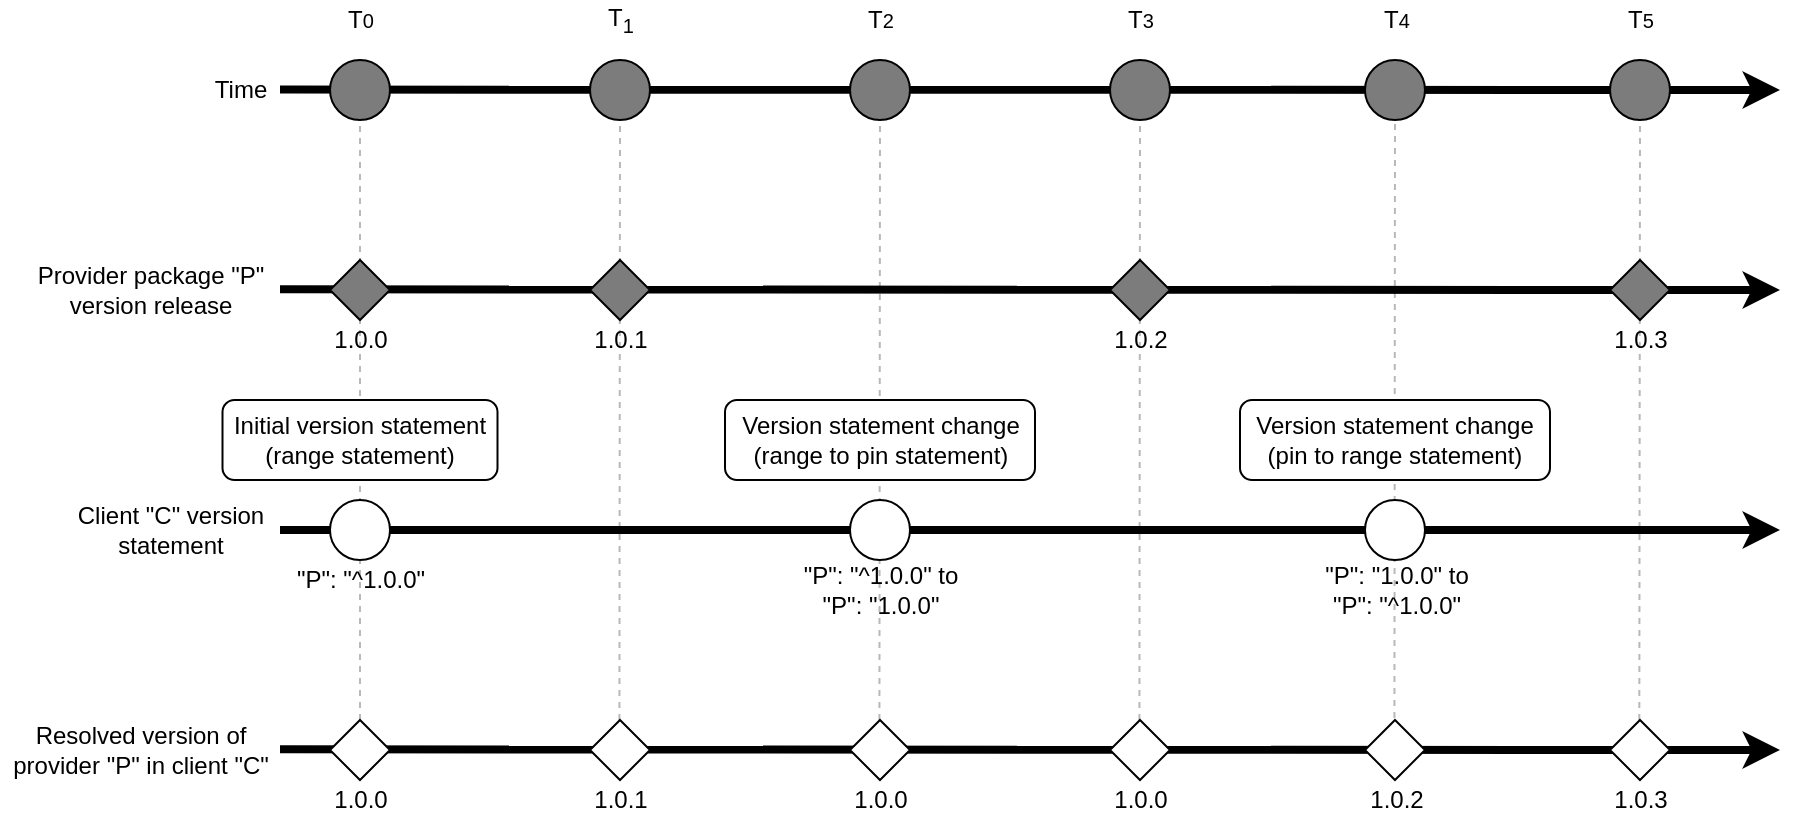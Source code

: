 <mxfile version="15.0.3" type="device"><diagram id="JjEZyH9CRGj8PX6gg5dd" name="Page-1"><mxGraphModel dx="1188" dy="743" grid="1" gridSize="10" guides="1" tooltips="1" connect="1" arrows="1" fold="1" page="1" pageScale="1" pageWidth="1600" pageHeight="1600" math="0" shadow="0"><root><mxCell id="0"/><mxCell id="1" parent="0"/><mxCell id="C7_0lDm15K08qOOj9fF0-75" value="" style="endArrow=none;dashed=1;html=1;strokeWidth=1;strokeColor=#B8B8B8;" parent="1" target="C7_0lDm15K08qOOj9fF0-92" edge="1"><mxGeometry width="50" height="50" relative="1" as="geometry"><mxPoint x="619.71" y="670" as="sourcePoint"/><mxPoint x="620" y="570" as="targetPoint"/></mxGeometry></mxCell><mxCell id="C7_0lDm15K08qOOj9fF0-76" value="" style="endArrow=none;dashed=1;html=1;strokeWidth=1;strokeColor=#B8B8B8;" parent="1" target="C7_0lDm15K08qOOj9fF0-93" edge="1"><mxGeometry width="50" height="50" relative="1" as="geometry"><mxPoint x="877.21" y="675" as="sourcePoint"/><mxPoint x="877.5" y="575" as="targetPoint"/></mxGeometry></mxCell><mxCell id="C7_0lDm15K08qOOj9fF0-70" value="" style="endArrow=none;dashed=1;html=1;strokeWidth=1;strokeColor=#B8B8B8;" parent="1" target="C7_0lDm15K08qOOj9fF0-79" edge="1"><mxGeometry width="50" height="50" relative="1" as="geometry"><mxPoint x="489.71" y="670" as="sourcePoint"/><mxPoint x="489.71" y="470" as="targetPoint"/></mxGeometry></mxCell><mxCell id="C7_0lDm15K08qOOj9fF0-72" value="" style="endArrow=none;dashed=1;html=1;strokeWidth=1;strokeColor=#B8B8B8;" parent="1" target="C7_0lDm15K08qOOj9fF0-86" edge="1"><mxGeometry width="50" height="50" relative="1" as="geometry"><mxPoint x="749.71" y="670" as="sourcePoint"/><mxPoint x="749.71" y="470" as="targetPoint"/></mxGeometry></mxCell><mxCell id="C7_0lDm15K08qOOj9fF0-74" value="" style="endArrow=none;dashed=1;html=1;strokeWidth=1;strokeColor=#B8B8B8;" parent="1" target="C7_0lDm15K08qOOj9fF0-88" edge="1"><mxGeometry width="50" height="50" relative="1" as="geometry"><mxPoint x="999.66" y="670" as="sourcePoint"/><mxPoint x="999.66" y="470" as="targetPoint"/></mxGeometry></mxCell><mxCell id="C7_0lDm15K08qOOj9fF0-65" value="" style="endArrow=none;dashed=1;html=1;strokeWidth=1;strokeColor=#B8B8B8;" parent="1" source="C7_0lDm15K08qOOj9fF0-41" target="C7_0lDm15K08qOOj9fF0-81" edge="1"><mxGeometry width="50" height="50" relative="1" as="geometry"><mxPoint x="480" y="490" as="sourcePoint"/><mxPoint x="530" y="440" as="targetPoint"/></mxGeometry></mxCell><mxCell id="C7_0lDm15K08qOOj9fF0-7" value="" style="endArrow=classic;html=1;strokeWidth=4;startArrow=none;exitX=1;exitY=0.489;exitDx=0;exitDy=0;exitPerimeter=0;" parent="1" source="C7_0lDm15K08qOOj9fF0-8" edge="1"><mxGeometry width="50" height="50" relative="1" as="geometry"><mxPoint x="330" y="455" as="sourcePoint"/><mxPoint x="1070" y="455" as="targetPoint"/></mxGeometry></mxCell><mxCell id="C7_0lDm15K08qOOj9fF0-8" value="Provider package &quot;P&quot;&lt;br&gt;version release" style="text;html=1;align=center;verticalAlign=middle;resizable=0;points=[];autosize=1;strokeColor=none;" parent="1" vertex="1"><mxGeometry x="190" y="440" width="130" height="30" as="geometry"/></mxCell><mxCell id="C7_0lDm15K08qOOj9fF0-11" value="" style="rhombus;whiteSpace=wrap;html=1;fillColor=#7C7C7C;" parent="1" vertex="1"><mxGeometry x="475" y="440" width="30" height="30" as="geometry"/></mxCell><mxCell id="C7_0lDm15K08qOOj9fF0-12" value="1.0.1" style="text;html=1;align=center;verticalAlign=middle;resizable=0;points=[];autosize=1;strokeColor=none;" parent="1" vertex="1"><mxGeometry x="470" y="470" width="40" height="20" as="geometry"/></mxCell><mxCell id="C7_0lDm15K08qOOj9fF0-13" value="" style="rhombus;whiteSpace=wrap;html=1;fillColor=#7C7C7C;" parent="1" vertex="1"><mxGeometry x="345" y="440" width="30" height="30" as="geometry"/></mxCell><mxCell id="C7_0lDm15K08qOOj9fF0-14" value="1.0.0" style="text;html=1;align=center;verticalAlign=middle;resizable=0;points=[];autosize=1;strokeColor=none;" parent="1" vertex="1"><mxGeometry x="340" y="470" width="40" height="20" as="geometry"/></mxCell><mxCell id="C7_0lDm15K08qOOj9fF0-21" value="" style="endArrow=classic;html=1;strokeWidth=4;startArrow=none;" parent="1" edge="1"><mxGeometry width="50" height="50" relative="1" as="geometry"><mxPoint x="320" y="575" as="sourcePoint"/><mxPoint x="1070" y="575" as="targetPoint"/></mxGeometry></mxCell><mxCell id="C7_0lDm15K08qOOj9fF0-22" value="Client &quot;C&quot; version &lt;br&gt;statement" style="text;html=1;align=center;verticalAlign=middle;resizable=0;points=[];autosize=1;strokeColor=none;" parent="1" vertex="1"><mxGeometry x="210" y="560" width="110" height="30" as="geometry"/></mxCell><mxCell id="C7_0lDm15K08qOOj9fF0-25" value="" style="ellipse;whiteSpace=wrap;html=1;fillColor=#FFFFFF;" parent="1" vertex="1"><mxGeometry x="345" y="560" width="30" height="30" as="geometry"/></mxCell><mxCell id="C7_0lDm15K08qOOj9fF0-26" value="&quot;P&quot;: &quot;^1.0.0&quot;" style="text;html=1;align=center;verticalAlign=middle;resizable=0;points=[];autosize=1;strokeColor=none;" parent="1" vertex="1"><mxGeometry x="320" y="590" width="80" height="20" as="geometry"/></mxCell><mxCell id="C7_0lDm15K08qOOj9fF0-28" value="Initial version statement&lt;br&gt;(range statement)" style="rounded=1;whiteSpace=wrap;html=1;fillColor=#FFFFFF;" parent="1" vertex="1"><mxGeometry x="291.25" y="510" width="137.5" height="40" as="geometry"/></mxCell><mxCell id="C7_0lDm15K08qOOj9fF0-29" value="" style="ellipse;whiteSpace=wrap;html=1;fillColor=#FFFFFF;" parent="1" vertex="1"><mxGeometry x="605" y="560" width="30" height="30" as="geometry"/></mxCell><mxCell id="C7_0lDm15K08qOOj9fF0-30" value="&quot;P&quot;: &quot;^1.0.0&quot; to&lt;br&gt;&quot;P&quot;: &quot;1.0.0&quot;" style="text;html=1;align=center;verticalAlign=middle;resizable=0;points=[];autosize=1;strokeColor=none;" parent="1" vertex="1"><mxGeometry x="575" y="590" width="90" height="30" as="geometry"/></mxCell><mxCell id="C7_0lDm15K08qOOj9fF0-31" value="Version statement change&lt;br&gt;(range to pin statement)" style="rounded=1;whiteSpace=wrap;html=1;fillColor=#FFFFFF;" parent="1" vertex="1"><mxGeometry x="542.5" y="510" width="155" height="40" as="geometry"/></mxCell><mxCell id="C7_0lDm15K08qOOj9fF0-32" value="" style="ellipse;whiteSpace=wrap;html=1;fillColor=#FFFFFF;" parent="1" vertex="1"><mxGeometry x="862.5" y="560" width="30" height="30" as="geometry"/></mxCell><mxCell id="C7_0lDm15K08qOOj9fF0-33" value="&quot;P&quot;: &quot;1.0.0&quot; to&lt;br&gt;&quot;P&quot;: &quot;^1.0.0&quot;" style="text;html=1;align=center;verticalAlign=middle;resizable=0;points=[];autosize=1;strokeColor=none;" parent="1" vertex="1"><mxGeometry x="832.5" y="590" width="90" height="30" as="geometry"/></mxCell><mxCell id="C7_0lDm15K08qOOj9fF0-34" value="Version statement change&lt;br&gt;(pin to range statement)" style="rounded=1;whiteSpace=wrap;html=1;fillColor=#FFFFFF;" parent="1" vertex="1"><mxGeometry x="800" y="510" width="155" height="40" as="geometry"/></mxCell><mxCell id="C7_0lDm15K08qOOj9fF0-37" value="" style="endArrow=classic;html=1;strokeWidth=4;startArrow=none;exitX=1;exitY=0.489;exitDx=0;exitDy=0;exitPerimeter=0;" parent="1" source="C7_0lDm15K08qOOj9fF0-38" edge="1"><mxGeometry width="50" height="50" relative="1" as="geometry"><mxPoint x="330" y="685" as="sourcePoint"/><mxPoint x="1070" y="685" as="targetPoint"/></mxGeometry></mxCell><mxCell id="C7_0lDm15K08qOOj9fF0-38" value="Resolved version of &lt;br&gt;provider &quot;P&quot; in client &quot;C&quot;" style="text;html=1;align=center;verticalAlign=middle;resizable=0;points=[];autosize=1;strokeColor=none;" parent="1" vertex="1"><mxGeometry x="180" y="670" width="140" height="30" as="geometry"/></mxCell><mxCell id="C7_0lDm15K08qOOj9fF0-39" value="" style="rhombus;whiteSpace=wrap;html=1;fillColor=#FFFFFF;" parent="1" vertex="1"><mxGeometry x="475" y="670" width="30" height="30" as="geometry"/></mxCell><mxCell id="C7_0lDm15K08qOOj9fF0-40" value="1.0.1" style="text;html=1;align=center;verticalAlign=middle;resizable=0;points=[];autosize=1;strokeColor=none;" parent="1" vertex="1"><mxGeometry x="470" y="700" width="40" height="20" as="geometry"/></mxCell><mxCell id="C7_0lDm15K08qOOj9fF0-41" value="" style="rhombus;whiteSpace=wrap;html=1;fillColor=#FFFFFF;" parent="1" vertex="1"><mxGeometry x="345" y="670" width="30" height="30" as="geometry"/></mxCell><mxCell id="C7_0lDm15K08qOOj9fF0-42" value="1.0.0" style="text;html=1;align=center;verticalAlign=middle;resizable=0;points=[];autosize=1;strokeColor=none;" parent="1" vertex="1"><mxGeometry x="340" y="700" width="40" height="20" as="geometry"/></mxCell><mxCell id="C7_0lDm15K08qOOj9fF0-44" value="" style="rhombus;whiteSpace=wrap;html=1;fillColor=#FFFFFF;" parent="1" vertex="1"><mxGeometry x="605" y="670" width="30" height="30" as="geometry"/></mxCell><mxCell id="C7_0lDm15K08qOOj9fF0-45" value="1.0.0" style="text;html=1;align=center;verticalAlign=middle;resizable=0;points=[];autosize=1;strokeColor=none;" parent="1" vertex="1"><mxGeometry x="600" y="700" width="40" height="20" as="geometry"/></mxCell><mxCell id="C7_0lDm15K08qOOj9fF0-52" value="" style="rhombus;whiteSpace=wrap;html=1;fillColor=#7C7C7C;" parent="1" vertex="1"><mxGeometry x="735" y="440" width="30" height="30" as="geometry"/></mxCell><mxCell id="C7_0lDm15K08qOOj9fF0-53" value="1.0.2" style="text;html=1;align=center;verticalAlign=middle;resizable=0;points=[];autosize=1;strokeColor=none;" parent="1" vertex="1"><mxGeometry x="730" y="470" width="40" height="20" as="geometry"/></mxCell><mxCell id="C7_0lDm15K08qOOj9fF0-54" value="" style="rhombus;whiteSpace=wrap;html=1;fillColor=#7C7C7C;" parent="1" vertex="1"><mxGeometry x="985" y="440" width="30" height="30" as="geometry"/></mxCell><mxCell id="C7_0lDm15K08qOOj9fF0-55" value="1.0.3" style="text;html=1;align=center;verticalAlign=middle;resizable=0;points=[];autosize=1;strokeColor=none;" parent="1" vertex="1"><mxGeometry x="980" y="470" width="40" height="20" as="geometry"/></mxCell><mxCell id="C7_0lDm15K08qOOj9fF0-60" value="" style="rhombus;whiteSpace=wrap;html=1;fillColor=#FFFFFF;" parent="1" vertex="1"><mxGeometry x="862.5" y="670" width="30" height="30" as="geometry"/></mxCell><mxCell id="C7_0lDm15K08qOOj9fF0-61" value="1.0.2" style="text;html=1;align=center;verticalAlign=middle;resizable=0;points=[];autosize=1;strokeColor=none;" parent="1" vertex="1"><mxGeometry x="857.5" y="700" width="40" height="20" as="geometry"/></mxCell><mxCell id="C7_0lDm15K08qOOj9fF0-63" value="" style="rhombus;whiteSpace=wrap;html=1;fillColor=#FFFFFF;" parent="1" vertex="1"><mxGeometry x="985" y="670" width="30" height="30" as="geometry"/></mxCell><mxCell id="C7_0lDm15K08qOOj9fF0-64" value="1.0.3" style="text;html=1;align=center;verticalAlign=middle;resizable=0;points=[];autosize=1;strokeColor=none;" parent="1" vertex="1"><mxGeometry x="980" y="700" width="40" height="20" as="geometry"/></mxCell><mxCell id="C7_0lDm15K08qOOj9fF0-66" value="" style="rhombus;whiteSpace=wrap;html=1;fillColor=#FFFFFF;" parent="1" vertex="1"><mxGeometry x="735" y="670" width="30" height="30" as="geometry"/></mxCell><mxCell id="C7_0lDm15K08qOOj9fF0-67" value="1.0.0" style="text;html=1;align=center;verticalAlign=middle;resizable=0;points=[];autosize=1;strokeColor=none;" parent="1" vertex="1"><mxGeometry x="730" y="700" width="40" height="20" as="geometry"/></mxCell><mxCell id="C7_0lDm15K08qOOj9fF0-77" value="" style="endArrow=classic;html=1;strokeWidth=4;startArrow=none;exitX=1;exitY=0.489;exitDx=0;exitDy=0;exitPerimeter=0;" parent="1" source="C7_0lDm15K08qOOj9fF0-78" edge="1"><mxGeometry width="50" height="50" relative="1" as="geometry"><mxPoint x="330" y="355" as="sourcePoint"/><mxPoint x="1070" y="355" as="targetPoint"/></mxGeometry></mxCell><mxCell id="C7_0lDm15K08qOOj9fF0-78" value="Time" style="text;html=1;align=center;verticalAlign=middle;resizable=0;points=[];autosize=1;strokeColor=none;" parent="1" vertex="1"><mxGeometry x="280" y="345" width="40" height="20" as="geometry"/></mxCell><mxCell id="C7_0lDm15K08qOOj9fF0-79" value="" style="ellipse;whiteSpace=wrap;html=1;fillColor=#7C7C7C;" parent="1" vertex="1"><mxGeometry x="475" y="340" width="30" height="30" as="geometry"/></mxCell><mxCell id="C7_0lDm15K08qOOj9fF0-81" value="" style="ellipse;whiteSpace=wrap;html=1;fillColor=#7C7C7C;" parent="1" vertex="1"><mxGeometry x="345" y="340" width="30" height="30" as="geometry"/></mxCell><mxCell id="C7_0lDm15K08qOOj9fF0-82" value="T&lt;span style=&quot;font-size: 10px&quot;&gt;0&lt;/span&gt;" style="text;html=1;align=center;verticalAlign=middle;resizable=0;points=[];autosize=1;strokeColor=none;" parent="1" vertex="1"><mxGeometry x="345" y="310" width="30" height="20" as="geometry"/></mxCell><mxCell id="C7_0lDm15K08qOOj9fF0-86" value="" style="ellipse;whiteSpace=wrap;html=1;fillColor=#7C7C7C;" parent="1" vertex="1"><mxGeometry x="735" y="340" width="30" height="30" as="geometry"/></mxCell><mxCell id="C7_0lDm15K08qOOj9fF0-88" value="" style="ellipse;whiteSpace=wrap;html=1;fillColor=#7C7C7C;" parent="1" vertex="1"><mxGeometry x="985" y="340" width="30" height="30" as="geometry"/></mxCell><mxCell id="C7_0lDm15K08qOOj9fF0-92" value="" style="ellipse;whiteSpace=wrap;html=1;fillColor=#7C7C7C;" parent="1" vertex="1"><mxGeometry x="605" y="340" width="30" height="30" as="geometry"/></mxCell><mxCell id="C7_0lDm15K08qOOj9fF0-93" value="" style="ellipse;whiteSpace=wrap;html=1;fillColor=#7C7C7C;" parent="1" vertex="1"><mxGeometry x="862.5" y="340" width="30" height="30" as="geometry"/></mxCell><mxCell id="C7_0lDm15K08qOOj9fF0-94" value="T&lt;sub&gt;1&lt;/sub&gt;" style="text;html=1;align=center;verticalAlign=middle;resizable=0;points=[];autosize=1;strokeColor=none;" parent="1" vertex="1"><mxGeometry x="475" y="310" width="30" height="20" as="geometry"/></mxCell><mxCell id="C7_0lDm15K08qOOj9fF0-96" value="T&lt;span style=&quot;font-size: 10px&quot;&gt;2&lt;/span&gt;" style="text;html=1;align=center;verticalAlign=middle;resizable=0;points=[];autosize=1;strokeColor=none;" parent="1" vertex="1"><mxGeometry x="605" y="310" width="30" height="20" as="geometry"/></mxCell><mxCell id="C7_0lDm15K08qOOj9fF0-97" value="T&lt;span style=&quot;font-size: 10px&quot;&gt;3&lt;br&gt;&lt;/span&gt;" style="text;html=1;align=center;verticalAlign=middle;resizable=0;points=[];autosize=1;strokeColor=none;" parent="1" vertex="1"><mxGeometry x="735" y="310" width="30" height="20" as="geometry"/></mxCell><mxCell id="C7_0lDm15K08qOOj9fF0-99" value="T&lt;span style=&quot;font-size: 10px&quot;&gt;4&lt;/span&gt;" style="text;html=1;align=center;verticalAlign=middle;resizable=0;points=[];autosize=1;strokeColor=none;" parent="1" vertex="1"><mxGeometry x="862.5" y="310" width="30" height="20" as="geometry"/></mxCell><mxCell id="C7_0lDm15K08qOOj9fF0-100" value="T&lt;span style=&quot;font-size: 10px&quot;&gt;5&lt;/span&gt;" style="text;html=1;align=center;verticalAlign=middle;resizable=0;points=[];autosize=1;strokeColor=none;" parent="1" vertex="1"><mxGeometry x="985" y="310" width="30" height="20" as="geometry"/></mxCell></root></mxGraphModel></diagram></mxfile>